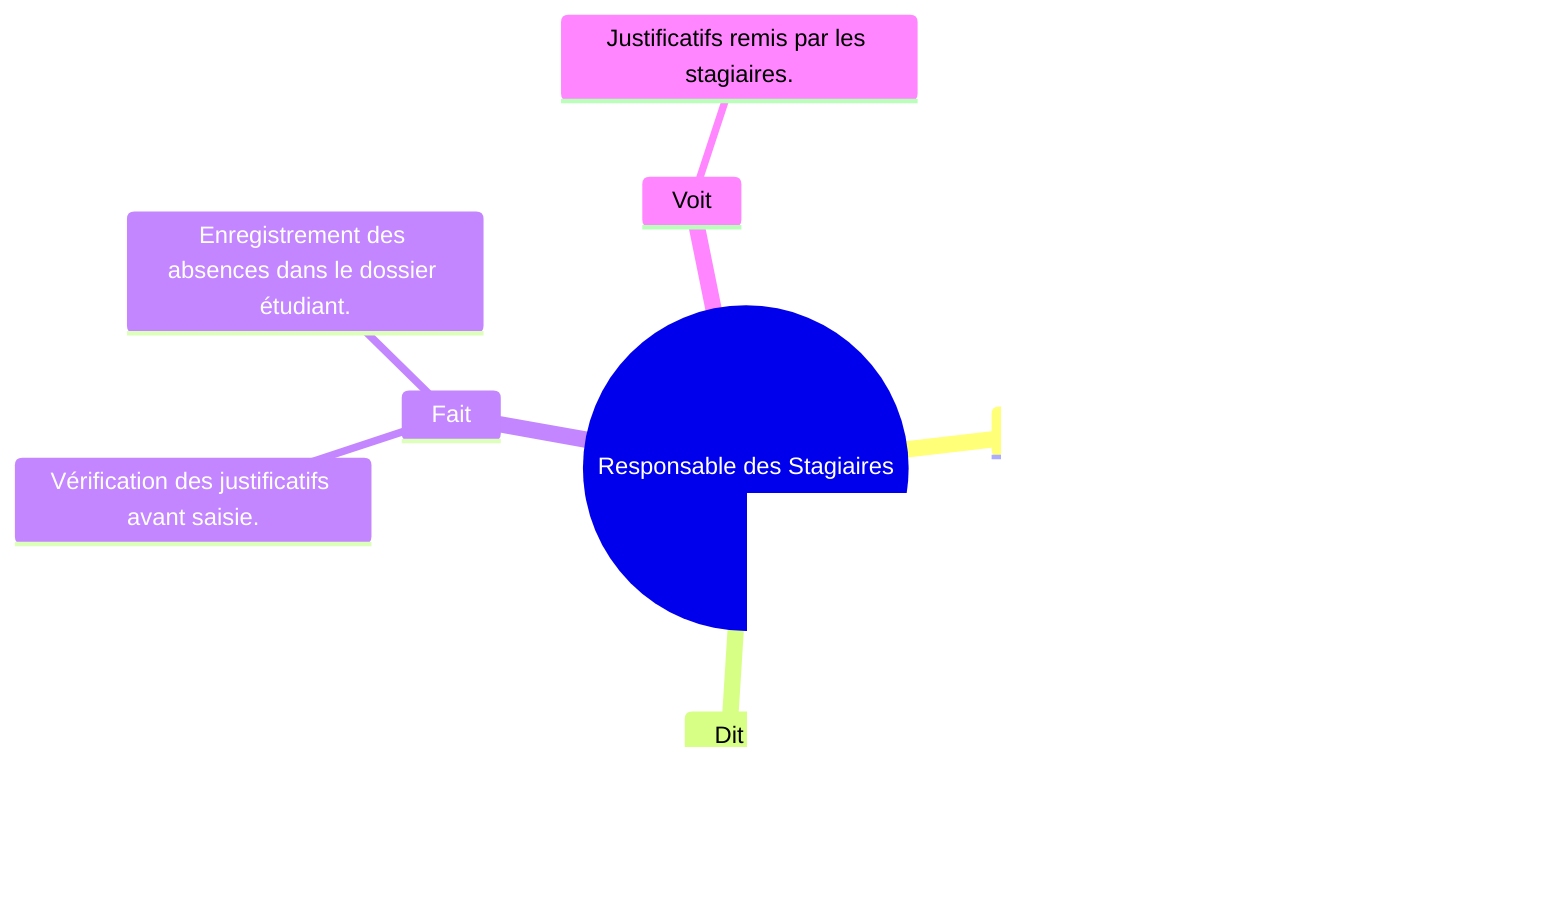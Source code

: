 mindmap
  root((Responsable des Stagiaires))
    Entend
      Excuses comme des raisons de santé.
      Préoccupations sur la confidentialité.
    Dit
      Demande des justificatifs détaillés.
      Explique qu'il les saisit sur papier.
    Fait
      Vérification des justificatifs avant saisie.
      Enregistrement des absences dans le dossier étudiant.
    Voit
      Justificatifs remis par les stagiaires.